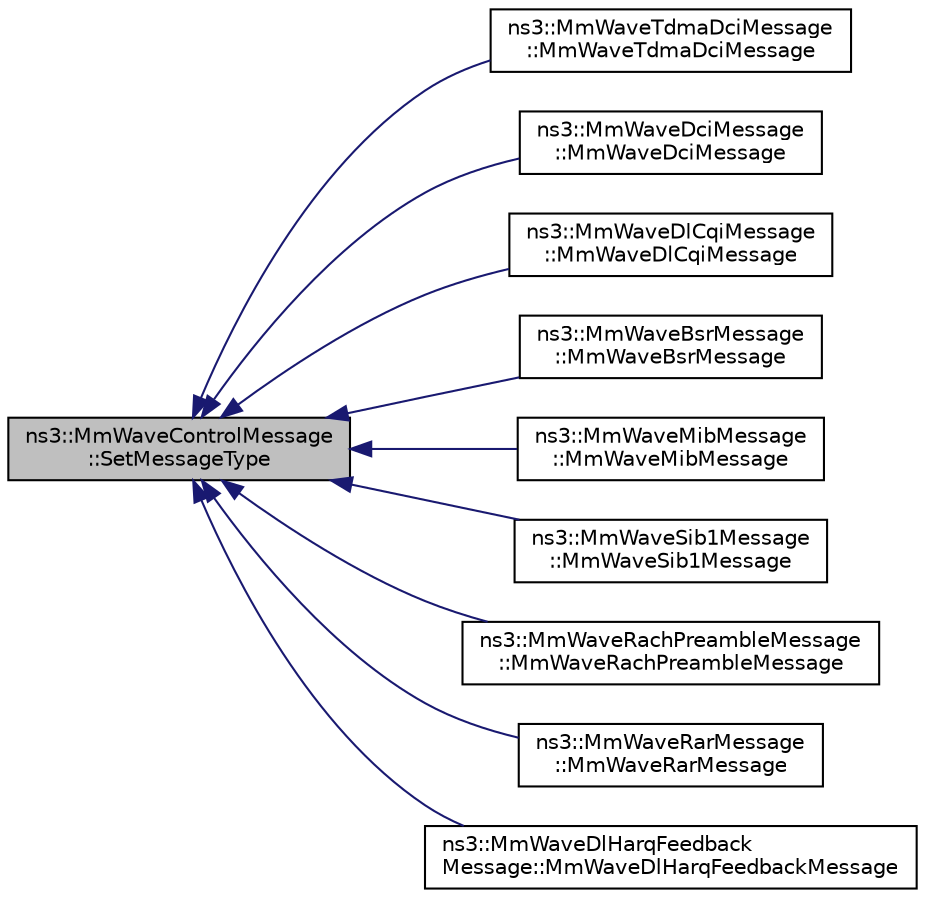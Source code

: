 digraph "ns3::MmWaveControlMessage::SetMessageType"
{
  edge [fontname="Helvetica",fontsize="10",labelfontname="Helvetica",labelfontsize="10"];
  node [fontname="Helvetica",fontsize="10",shape=record];
  rankdir="LR";
  Node1 [label="ns3::MmWaveControlMessage\l::SetMessageType",height=0.2,width=0.4,color="black", fillcolor="grey75", style="filled", fontcolor="black"];
  Node1 -> Node2 [dir="back",color="midnightblue",fontsize="10",style="solid"];
  Node2 [label="ns3::MmWaveTdmaDciMessage\l::MmWaveTdmaDciMessage",height=0.2,width=0.4,color="black", fillcolor="white", style="filled",URL="$de/de4/classns3_1_1MmWaveTdmaDciMessage.html#a737eba27cd555e68bd878a4b9e5a9d6e"];
  Node1 -> Node3 [dir="back",color="midnightblue",fontsize="10",style="solid"];
  Node3 [label="ns3::MmWaveDciMessage\l::MmWaveDciMessage",height=0.2,width=0.4,color="black", fillcolor="white", style="filled",URL="$d6/dd2/classns3_1_1MmWaveDciMessage.html#acf340b6c0a8516e05218412f359bb4a4"];
  Node1 -> Node4 [dir="back",color="midnightblue",fontsize="10",style="solid"];
  Node4 [label="ns3::MmWaveDlCqiMessage\l::MmWaveDlCqiMessage",height=0.2,width=0.4,color="black", fillcolor="white", style="filled",URL="$db/dad/classns3_1_1MmWaveDlCqiMessage.html#a49e350ef571024dd5ae95dea60951fbb"];
  Node1 -> Node5 [dir="back",color="midnightblue",fontsize="10",style="solid"];
  Node5 [label="ns3::MmWaveBsrMessage\l::MmWaveBsrMessage",height=0.2,width=0.4,color="black", fillcolor="white", style="filled",URL="$d5/d23/classns3_1_1MmWaveBsrMessage.html#afaeba0b4ca4d688a861d684f0e62f92b"];
  Node1 -> Node6 [dir="back",color="midnightblue",fontsize="10",style="solid"];
  Node6 [label="ns3::MmWaveMibMessage\l::MmWaveMibMessage",height=0.2,width=0.4,color="black", fillcolor="white", style="filled",URL="$d8/dd9/classns3_1_1MmWaveMibMessage.html#a2cc07262b9b6984485edbf1fc98427cf",tooltip="Create a new instance of MIB control message. "];
  Node1 -> Node7 [dir="back",color="midnightblue",fontsize="10",style="solid"];
  Node7 [label="ns3::MmWaveSib1Message\l::MmWaveSib1Message",height=0.2,width=0.4,color="black", fillcolor="white", style="filled",URL="$d1/d74/classns3_1_1MmWaveSib1Message.html#a971cd090282f0c93c78e3288dfeaa27d",tooltip="Create a new instance of SIB1 control message. "];
  Node1 -> Node8 [dir="back",color="midnightblue",fontsize="10",style="solid"];
  Node8 [label="ns3::MmWaveRachPreambleMessage\l::MmWaveRachPreambleMessage",height=0.2,width=0.4,color="black", fillcolor="white", style="filled",URL="$dd/df3/classns3_1_1MmWaveRachPreambleMessage.html#a2cbc789a27303eca7352ca1f535be838"];
  Node1 -> Node9 [dir="back",color="midnightblue",fontsize="10",style="solid"];
  Node9 [label="ns3::MmWaveRarMessage\l::MmWaveRarMessage",height=0.2,width=0.4,color="black", fillcolor="white", style="filled",URL="$de/d9b/classns3_1_1MmWaveRarMessage.html#ac2dafe590d9f1e1b563c714c45718806"];
  Node1 -> Node10 [dir="back",color="midnightblue",fontsize="10",style="solid"];
  Node10 [label="ns3::MmWaveDlHarqFeedback\lMessage::MmWaveDlHarqFeedbackMessage",height=0.2,width=0.4,color="black", fillcolor="white", style="filled",URL="$d3/db4/classns3_1_1MmWaveDlHarqFeedbackMessage.html#ae9407e43a06bf0c8623580b76267f942"];
}
